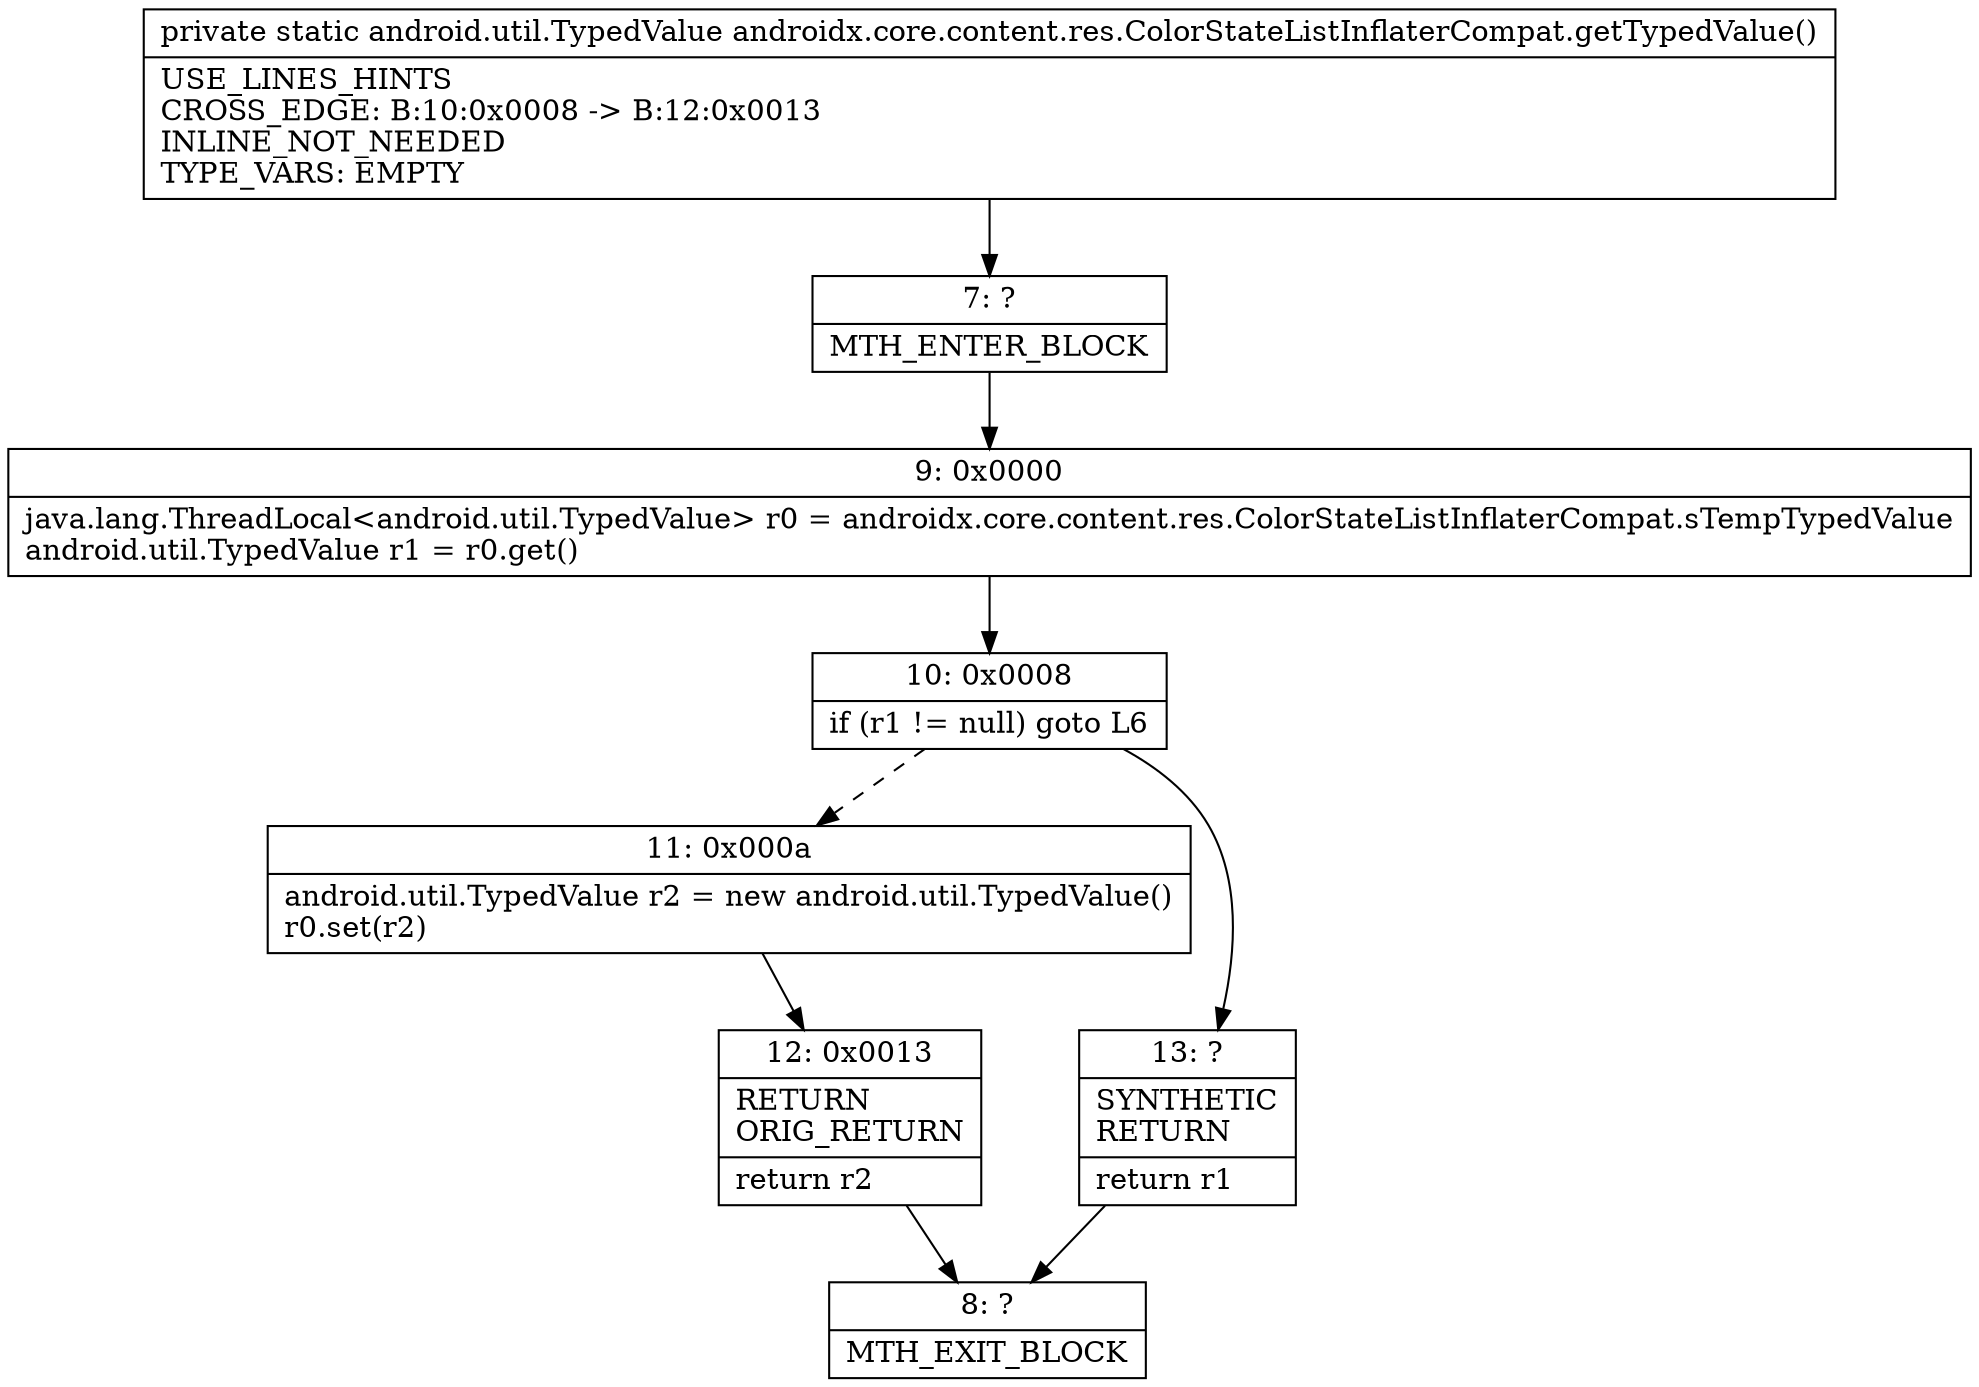 digraph "CFG forandroidx.core.content.res.ColorStateListInflaterCompat.getTypedValue()Landroid\/util\/TypedValue;" {
Node_7 [shape=record,label="{7\:\ ?|MTH_ENTER_BLOCK\l}"];
Node_9 [shape=record,label="{9\:\ 0x0000|java.lang.ThreadLocal\<android.util.TypedValue\> r0 = androidx.core.content.res.ColorStateListInflaterCompat.sTempTypedValue\landroid.util.TypedValue r1 = r0.get()\l}"];
Node_10 [shape=record,label="{10\:\ 0x0008|if (r1 != null) goto L6\l}"];
Node_11 [shape=record,label="{11\:\ 0x000a|android.util.TypedValue r2 = new android.util.TypedValue()\lr0.set(r2)\l}"];
Node_12 [shape=record,label="{12\:\ 0x0013|RETURN\lORIG_RETURN\l|return r2\l}"];
Node_8 [shape=record,label="{8\:\ ?|MTH_EXIT_BLOCK\l}"];
Node_13 [shape=record,label="{13\:\ ?|SYNTHETIC\lRETURN\l|return r1\l}"];
MethodNode[shape=record,label="{private static android.util.TypedValue androidx.core.content.res.ColorStateListInflaterCompat.getTypedValue()  | USE_LINES_HINTS\lCROSS_EDGE: B:10:0x0008 \-\> B:12:0x0013\lINLINE_NOT_NEEDED\lTYPE_VARS: EMPTY\l}"];
MethodNode -> Node_7;Node_7 -> Node_9;
Node_9 -> Node_10;
Node_10 -> Node_11[style=dashed];
Node_10 -> Node_13;
Node_11 -> Node_12;
Node_12 -> Node_8;
Node_13 -> Node_8;
}

